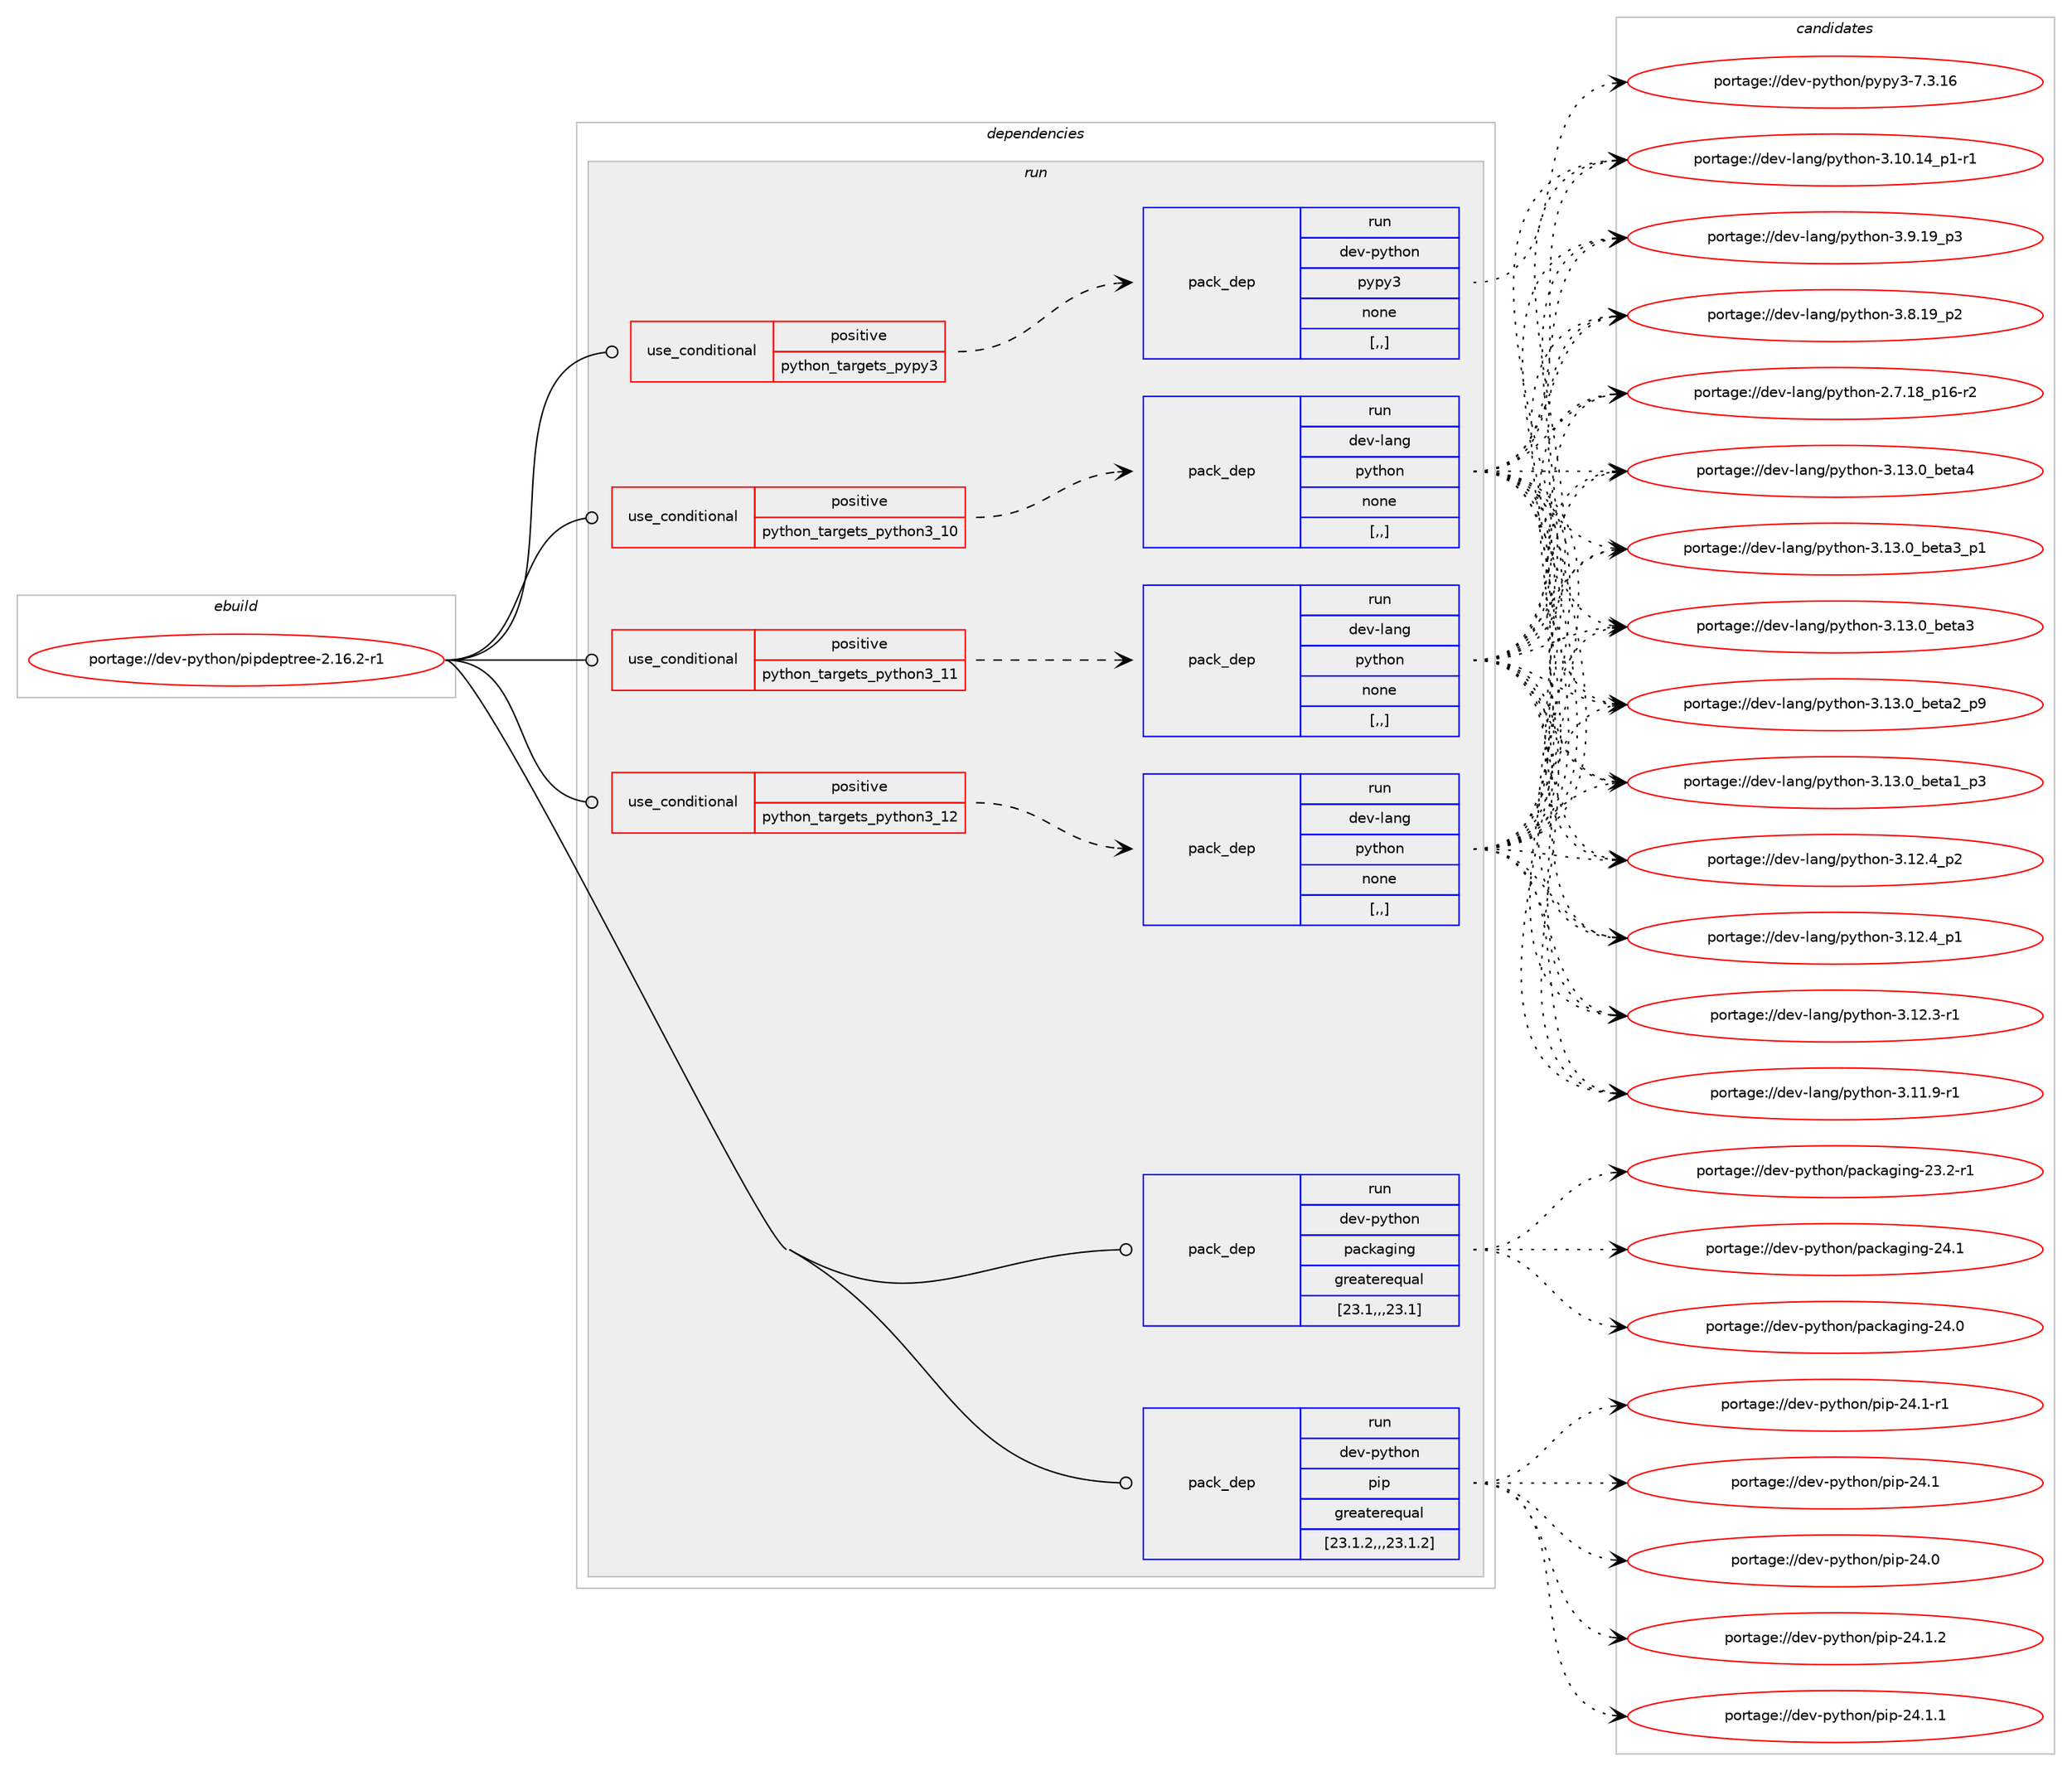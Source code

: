 digraph prolog {

# *************
# Graph options
# *************

newrank=true;
concentrate=true;
compound=true;
graph [rankdir=LR,fontname=Helvetica,fontsize=10,ranksep=1.5];#, ranksep=2.5, nodesep=0.2];
edge  [arrowhead=vee];
node  [fontname=Helvetica,fontsize=10];

# **********
# The ebuild
# **********

subgraph cluster_leftcol {
color=gray;
label=<<i>ebuild</i>>;
id [label="portage://dev-python/pipdeptree-2.16.2-r1", color=red, width=4, href="../dev-python/pipdeptree-2.16.2-r1.svg"];
}

# ****************
# The dependencies
# ****************

subgraph cluster_midcol {
color=gray;
label=<<i>dependencies</i>>;
subgraph cluster_compile {
fillcolor="#eeeeee";
style=filled;
label=<<i>compile</i>>;
}
subgraph cluster_compileandrun {
fillcolor="#eeeeee";
style=filled;
label=<<i>compile and run</i>>;
}
subgraph cluster_run {
fillcolor="#eeeeee";
style=filled;
label=<<i>run</i>>;
subgraph cond36386 {
dependency155394 [label=<<TABLE BORDER="0" CELLBORDER="1" CELLSPACING="0" CELLPADDING="4"><TR><TD ROWSPAN="3" CELLPADDING="10">use_conditional</TD></TR><TR><TD>positive</TD></TR><TR><TD>python_targets_pypy3</TD></TR></TABLE>>, shape=none, color=red];
subgraph pack117753 {
dependency155395 [label=<<TABLE BORDER="0" CELLBORDER="1" CELLSPACING="0" CELLPADDING="4" WIDTH="220"><TR><TD ROWSPAN="6" CELLPADDING="30">pack_dep</TD></TR><TR><TD WIDTH="110">run</TD></TR><TR><TD>dev-python</TD></TR><TR><TD>pypy3</TD></TR><TR><TD>none</TD></TR><TR><TD>[,,]</TD></TR></TABLE>>, shape=none, color=blue];
}
dependency155394:e -> dependency155395:w [weight=20,style="dashed",arrowhead="vee"];
}
id:e -> dependency155394:w [weight=20,style="solid",arrowhead="odot"];
subgraph cond36387 {
dependency155396 [label=<<TABLE BORDER="0" CELLBORDER="1" CELLSPACING="0" CELLPADDING="4"><TR><TD ROWSPAN="3" CELLPADDING="10">use_conditional</TD></TR><TR><TD>positive</TD></TR><TR><TD>python_targets_python3_10</TD></TR></TABLE>>, shape=none, color=red];
subgraph pack117754 {
dependency155397 [label=<<TABLE BORDER="0" CELLBORDER="1" CELLSPACING="0" CELLPADDING="4" WIDTH="220"><TR><TD ROWSPAN="6" CELLPADDING="30">pack_dep</TD></TR><TR><TD WIDTH="110">run</TD></TR><TR><TD>dev-lang</TD></TR><TR><TD>python</TD></TR><TR><TD>none</TD></TR><TR><TD>[,,]</TD></TR></TABLE>>, shape=none, color=blue];
}
dependency155396:e -> dependency155397:w [weight=20,style="dashed",arrowhead="vee"];
}
id:e -> dependency155396:w [weight=20,style="solid",arrowhead="odot"];
subgraph cond36388 {
dependency155398 [label=<<TABLE BORDER="0" CELLBORDER="1" CELLSPACING="0" CELLPADDING="4"><TR><TD ROWSPAN="3" CELLPADDING="10">use_conditional</TD></TR><TR><TD>positive</TD></TR><TR><TD>python_targets_python3_11</TD></TR></TABLE>>, shape=none, color=red];
subgraph pack117755 {
dependency155399 [label=<<TABLE BORDER="0" CELLBORDER="1" CELLSPACING="0" CELLPADDING="4" WIDTH="220"><TR><TD ROWSPAN="6" CELLPADDING="30">pack_dep</TD></TR><TR><TD WIDTH="110">run</TD></TR><TR><TD>dev-lang</TD></TR><TR><TD>python</TD></TR><TR><TD>none</TD></TR><TR><TD>[,,]</TD></TR></TABLE>>, shape=none, color=blue];
}
dependency155398:e -> dependency155399:w [weight=20,style="dashed",arrowhead="vee"];
}
id:e -> dependency155398:w [weight=20,style="solid",arrowhead="odot"];
subgraph cond36389 {
dependency155400 [label=<<TABLE BORDER="0" CELLBORDER="1" CELLSPACING="0" CELLPADDING="4"><TR><TD ROWSPAN="3" CELLPADDING="10">use_conditional</TD></TR><TR><TD>positive</TD></TR><TR><TD>python_targets_python3_12</TD></TR></TABLE>>, shape=none, color=red];
subgraph pack117756 {
dependency155401 [label=<<TABLE BORDER="0" CELLBORDER="1" CELLSPACING="0" CELLPADDING="4" WIDTH="220"><TR><TD ROWSPAN="6" CELLPADDING="30">pack_dep</TD></TR><TR><TD WIDTH="110">run</TD></TR><TR><TD>dev-lang</TD></TR><TR><TD>python</TD></TR><TR><TD>none</TD></TR><TR><TD>[,,]</TD></TR></TABLE>>, shape=none, color=blue];
}
dependency155400:e -> dependency155401:w [weight=20,style="dashed",arrowhead="vee"];
}
id:e -> dependency155400:w [weight=20,style="solid",arrowhead="odot"];
subgraph pack117757 {
dependency155402 [label=<<TABLE BORDER="0" CELLBORDER="1" CELLSPACING="0" CELLPADDING="4" WIDTH="220"><TR><TD ROWSPAN="6" CELLPADDING="30">pack_dep</TD></TR><TR><TD WIDTH="110">run</TD></TR><TR><TD>dev-python</TD></TR><TR><TD>packaging</TD></TR><TR><TD>greaterequal</TD></TR><TR><TD>[23.1,,,23.1]</TD></TR></TABLE>>, shape=none, color=blue];
}
id:e -> dependency155402:w [weight=20,style="solid",arrowhead="odot"];
subgraph pack117758 {
dependency155403 [label=<<TABLE BORDER="0" CELLBORDER="1" CELLSPACING="0" CELLPADDING="4" WIDTH="220"><TR><TD ROWSPAN="6" CELLPADDING="30">pack_dep</TD></TR><TR><TD WIDTH="110">run</TD></TR><TR><TD>dev-python</TD></TR><TR><TD>pip</TD></TR><TR><TD>greaterequal</TD></TR><TR><TD>[23.1.2,,,23.1.2]</TD></TR></TABLE>>, shape=none, color=blue];
}
id:e -> dependency155403:w [weight=20,style="solid",arrowhead="odot"];
}
}

# **************
# The candidates
# **************

subgraph cluster_choices {
rank=same;
color=gray;
label=<<i>candidates</i>>;

subgraph choice117753 {
color=black;
nodesep=1;
choice10010111845112121116104111110471121211121215145554651464954 [label="portage://dev-python/pypy3-7.3.16", color=red, width=4,href="../dev-python/pypy3-7.3.16.svg"];
dependency155395:e -> choice10010111845112121116104111110471121211121215145554651464954:w [style=dotted,weight="100"];
}
subgraph choice117754 {
color=black;
nodesep=1;
choice1001011184510897110103471121211161041111104551464951464895981011169752 [label="portage://dev-lang/python-3.13.0_beta4", color=red, width=4,href="../dev-lang/python-3.13.0_beta4.svg"];
choice10010111845108971101034711212111610411111045514649514648959810111697519511249 [label="portage://dev-lang/python-3.13.0_beta3_p1", color=red, width=4,href="../dev-lang/python-3.13.0_beta3_p1.svg"];
choice1001011184510897110103471121211161041111104551464951464895981011169751 [label="portage://dev-lang/python-3.13.0_beta3", color=red, width=4,href="../dev-lang/python-3.13.0_beta3.svg"];
choice10010111845108971101034711212111610411111045514649514648959810111697509511257 [label="portage://dev-lang/python-3.13.0_beta2_p9", color=red, width=4,href="../dev-lang/python-3.13.0_beta2_p9.svg"];
choice10010111845108971101034711212111610411111045514649514648959810111697499511251 [label="portage://dev-lang/python-3.13.0_beta1_p3", color=red, width=4,href="../dev-lang/python-3.13.0_beta1_p3.svg"];
choice100101118451089711010347112121116104111110455146495046529511250 [label="portage://dev-lang/python-3.12.4_p2", color=red, width=4,href="../dev-lang/python-3.12.4_p2.svg"];
choice100101118451089711010347112121116104111110455146495046529511249 [label="portage://dev-lang/python-3.12.4_p1", color=red, width=4,href="../dev-lang/python-3.12.4_p1.svg"];
choice100101118451089711010347112121116104111110455146495046514511449 [label="portage://dev-lang/python-3.12.3-r1", color=red, width=4,href="../dev-lang/python-3.12.3-r1.svg"];
choice100101118451089711010347112121116104111110455146494946574511449 [label="portage://dev-lang/python-3.11.9-r1", color=red, width=4,href="../dev-lang/python-3.11.9-r1.svg"];
choice100101118451089711010347112121116104111110455146494846495295112494511449 [label="portage://dev-lang/python-3.10.14_p1-r1", color=red, width=4,href="../dev-lang/python-3.10.14_p1-r1.svg"];
choice100101118451089711010347112121116104111110455146574649579511251 [label="portage://dev-lang/python-3.9.19_p3", color=red, width=4,href="../dev-lang/python-3.9.19_p3.svg"];
choice100101118451089711010347112121116104111110455146564649579511250 [label="portage://dev-lang/python-3.8.19_p2", color=red, width=4,href="../dev-lang/python-3.8.19_p2.svg"];
choice100101118451089711010347112121116104111110455046554649569511249544511450 [label="portage://dev-lang/python-2.7.18_p16-r2", color=red, width=4,href="../dev-lang/python-2.7.18_p16-r2.svg"];
dependency155397:e -> choice1001011184510897110103471121211161041111104551464951464895981011169752:w [style=dotted,weight="100"];
dependency155397:e -> choice10010111845108971101034711212111610411111045514649514648959810111697519511249:w [style=dotted,weight="100"];
dependency155397:e -> choice1001011184510897110103471121211161041111104551464951464895981011169751:w [style=dotted,weight="100"];
dependency155397:e -> choice10010111845108971101034711212111610411111045514649514648959810111697509511257:w [style=dotted,weight="100"];
dependency155397:e -> choice10010111845108971101034711212111610411111045514649514648959810111697499511251:w [style=dotted,weight="100"];
dependency155397:e -> choice100101118451089711010347112121116104111110455146495046529511250:w [style=dotted,weight="100"];
dependency155397:e -> choice100101118451089711010347112121116104111110455146495046529511249:w [style=dotted,weight="100"];
dependency155397:e -> choice100101118451089711010347112121116104111110455146495046514511449:w [style=dotted,weight="100"];
dependency155397:e -> choice100101118451089711010347112121116104111110455146494946574511449:w [style=dotted,weight="100"];
dependency155397:e -> choice100101118451089711010347112121116104111110455146494846495295112494511449:w [style=dotted,weight="100"];
dependency155397:e -> choice100101118451089711010347112121116104111110455146574649579511251:w [style=dotted,weight="100"];
dependency155397:e -> choice100101118451089711010347112121116104111110455146564649579511250:w [style=dotted,weight="100"];
dependency155397:e -> choice100101118451089711010347112121116104111110455046554649569511249544511450:w [style=dotted,weight="100"];
}
subgraph choice117755 {
color=black;
nodesep=1;
choice1001011184510897110103471121211161041111104551464951464895981011169752 [label="portage://dev-lang/python-3.13.0_beta4", color=red, width=4,href="../dev-lang/python-3.13.0_beta4.svg"];
choice10010111845108971101034711212111610411111045514649514648959810111697519511249 [label="portage://dev-lang/python-3.13.0_beta3_p1", color=red, width=4,href="../dev-lang/python-3.13.0_beta3_p1.svg"];
choice1001011184510897110103471121211161041111104551464951464895981011169751 [label="portage://dev-lang/python-3.13.0_beta3", color=red, width=4,href="../dev-lang/python-3.13.0_beta3.svg"];
choice10010111845108971101034711212111610411111045514649514648959810111697509511257 [label="portage://dev-lang/python-3.13.0_beta2_p9", color=red, width=4,href="../dev-lang/python-3.13.0_beta2_p9.svg"];
choice10010111845108971101034711212111610411111045514649514648959810111697499511251 [label="portage://dev-lang/python-3.13.0_beta1_p3", color=red, width=4,href="../dev-lang/python-3.13.0_beta1_p3.svg"];
choice100101118451089711010347112121116104111110455146495046529511250 [label="portage://dev-lang/python-3.12.4_p2", color=red, width=4,href="../dev-lang/python-3.12.4_p2.svg"];
choice100101118451089711010347112121116104111110455146495046529511249 [label="portage://dev-lang/python-3.12.4_p1", color=red, width=4,href="../dev-lang/python-3.12.4_p1.svg"];
choice100101118451089711010347112121116104111110455146495046514511449 [label="portage://dev-lang/python-3.12.3-r1", color=red, width=4,href="../dev-lang/python-3.12.3-r1.svg"];
choice100101118451089711010347112121116104111110455146494946574511449 [label="portage://dev-lang/python-3.11.9-r1", color=red, width=4,href="../dev-lang/python-3.11.9-r1.svg"];
choice100101118451089711010347112121116104111110455146494846495295112494511449 [label="portage://dev-lang/python-3.10.14_p1-r1", color=red, width=4,href="../dev-lang/python-3.10.14_p1-r1.svg"];
choice100101118451089711010347112121116104111110455146574649579511251 [label="portage://dev-lang/python-3.9.19_p3", color=red, width=4,href="../dev-lang/python-3.9.19_p3.svg"];
choice100101118451089711010347112121116104111110455146564649579511250 [label="portage://dev-lang/python-3.8.19_p2", color=red, width=4,href="../dev-lang/python-3.8.19_p2.svg"];
choice100101118451089711010347112121116104111110455046554649569511249544511450 [label="portage://dev-lang/python-2.7.18_p16-r2", color=red, width=4,href="../dev-lang/python-2.7.18_p16-r2.svg"];
dependency155399:e -> choice1001011184510897110103471121211161041111104551464951464895981011169752:w [style=dotted,weight="100"];
dependency155399:e -> choice10010111845108971101034711212111610411111045514649514648959810111697519511249:w [style=dotted,weight="100"];
dependency155399:e -> choice1001011184510897110103471121211161041111104551464951464895981011169751:w [style=dotted,weight="100"];
dependency155399:e -> choice10010111845108971101034711212111610411111045514649514648959810111697509511257:w [style=dotted,weight="100"];
dependency155399:e -> choice10010111845108971101034711212111610411111045514649514648959810111697499511251:w [style=dotted,weight="100"];
dependency155399:e -> choice100101118451089711010347112121116104111110455146495046529511250:w [style=dotted,weight="100"];
dependency155399:e -> choice100101118451089711010347112121116104111110455146495046529511249:w [style=dotted,weight="100"];
dependency155399:e -> choice100101118451089711010347112121116104111110455146495046514511449:w [style=dotted,weight="100"];
dependency155399:e -> choice100101118451089711010347112121116104111110455146494946574511449:w [style=dotted,weight="100"];
dependency155399:e -> choice100101118451089711010347112121116104111110455146494846495295112494511449:w [style=dotted,weight="100"];
dependency155399:e -> choice100101118451089711010347112121116104111110455146574649579511251:w [style=dotted,weight="100"];
dependency155399:e -> choice100101118451089711010347112121116104111110455146564649579511250:w [style=dotted,weight="100"];
dependency155399:e -> choice100101118451089711010347112121116104111110455046554649569511249544511450:w [style=dotted,weight="100"];
}
subgraph choice117756 {
color=black;
nodesep=1;
choice1001011184510897110103471121211161041111104551464951464895981011169752 [label="portage://dev-lang/python-3.13.0_beta4", color=red, width=4,href="../dev-lang/python-3.13.0_beta4.svg"];
choice10010111845108971101034711212111610411111045514649514648959810111697519511249 [label="portage://dev-lang/python-3.13.0_beta3_p1", color=red, width=4,href="../dev-lang/python-3.13.0_beta3_p1.svg"];
choice1001011184510897110103471121211161041111104551464951464895981011169751 [label="portage://dev-lang/python-3.13.0_beta3", color=red, width=4,href="../dev-lang/python-3.13.0_beta3.svg"];
choice10010111845108971101034711212111610411111045514649514648959810111697509511257 [label="portage://dev-lang/python-3.13.0_beta2_p9", color=red, width=4,href="../dev-lang/python-3.13.0_beta2_p9.svg"];
choice10010111845108971101034711212111610411111045514649514648959810111697499511251 [label="portage://dev-lang/python-3.13.0_beta1_p3", color=red, width=4,href="../dev-lang/python-3.13.0_beta1_p3.svg"];
choice100101118451089711010347112121116104111110455146495046529511250 [label="portage://dev-lang/python-3.12.4_p2", color=red, width=4,href="../dev-lang/python-3.12.4_p2.svg"];
choice100101118451089711010347112121116104111110455146495046529511249 [label="portage://dev-lang/python-3.12.4_p1", color=red, width=4,href="../dev-lang/python-3.12.4_p1.svg"];
choice100101118451089711010347112121116104111110455146495046514511449 [label="portage://dev-lang/python-3.12.3-r1", color=red, width=4,href="../dev-lang/python-3.12.3-r1.svg"];
choice100101118451089711010347112121116104111110455146494946574511449 [label="portage://dev-lang/python-3.11.9-r1", color=red, width=4,href="../dev-lang/python-3.11.9-r1.svg"];
choice100101118451089711010347112121116104111110455146494846495295112494511449 [label="portage://dev-lang/python-3.10.14_p1-r1", color=red, width=4,href="../dev-lang/python-3.10.14_p1-r1.svg"];
choice100101118451089711010347112121116104111110455146574649579511251 [label="portage://dev-lang/python-3.9.19_p3", color=red, width=4,href="../dev-lang/python-3.9.19_p3.svg"];
choice100101118451089711010347112121116104111110455146564649579511250 [label="portage://dev-lang/python-3.8.19_p2", color=red, width=4,href="../dev-lang/python-3.8.19_p2.svg"];
choice100101118451089711010347112121116104111110455046554649569511249544511450 [label="portage://dev-lang/python-2.7.18_p16-r2", color=red, width=4,href="../dev-lang/python-2.7.18_p16-r2.svg"];
dependency155401:e -> choice1001011184510897110103471121211161041111104551464951464895981011169752:w [style=dotted,weight="100"];
dependency155401:e -> choice10010111845108971101034711212111610411111045514649514648959810111697519511249:w [style=dotted,weight="100"];
dependency155401:e -> choice1001011184510897110103471121211161041111104551464951464895981011169751:w [style=dotted,weight="100"];
dependency155401:e -> choice10010111845108971101034711212111610411111045514649514648959810111697509511257:w [style=dotted,weight="100"];
dependency155401:e -> choice10010111845108971101034711212111610411111045514649514648959810111697499511251:w [style=dotted,weight="100"];
dependency155401:e -> choice100101118451089711010347112121116104111110455146495046529511250:w [style=dotted,weight="100"];
dependency155401:e -> choice100101118451089711010347112121116104111110455146495046529511249:w [style=dotted,weight="100"];
dependency155401:e -> choice100101118451089711010347112121116104111110455146495046514511449:w [style=dotted,weight="100"];
dependency155401:e -> choice100101118451089711010347112121116104111110455146494946574511449:w [style=dotted,weight="100"];
dependency155401:e -> choice100101118451089711010347112121116104111110455146494846495295112494511449:w [style=dotted,weight="100"];
dependency155401:e -> choice100101118451089711010347112121116104111110455146574649579511251:w [style=dotted,weight="100"];
dependency155401:e -> choice100101118451089711010347112121116104111110455146564649579511250:w [style=dotted,weight="100"];
dependency155401:e -> choice100101118451089711010347112121116104111110455046554649569511249544511450:w [style=dotted,weight="100"];
}
subgraph choice117757 {
color=black;
nodesep=1;
choice10010111845112121116104111110471129799107971031051101034550524649 [label="portage://dev-python/packaging-24.1", color=red, width=4,href="../dev-python/packaging-24.1.svg"];
choice10010111845112121116104111110471129799107971031051101034550524648 [label="portage://dev-python/packaging-24.0", color=red, width=4,href="../dev-python/packaging-24.0.svg"];
choice100101118451121211161041111104711297991079710310511010345505146504511449 [label="portage://dev-python/packaging-23.2-r1", color=red, width=4,href="../dev-python/packaging-23.2-r1.svg"];
dependency155402:e -> choice10010111845112121116104111110471129799107971031051101034550524649:w [style=dotted,weight="100"];
dependency155402:e -> choice10010111845112121116104111110471129799107971031051101034550524648:w [style=dotted,weight="100"];
dependency155402:e -> choice100101118451121211161041111104711297991079710310511010345505146504511449:w [style=dotted,weight="100"];
}
subgraph choice117758 {
color=black;
nodesep=1;
choice100101118451121211161041111104711210511245505246494650 [label="portage://dev-python/pip-24.1.2", color=red, width=4,href="../dev-python/pip-24.1.2.svg"];
choice100101118451121211161041111104711210511245505246494649 [label="portage://dev-python/pip-24.1.1", color=red, width=4,href="../dev-python/pip-24.1.1.svg"];
choice100101118451121211161041111104711210511245505246494511449 [label="portage://dev-python/pip-24.1-r1", color=red, width=4,href="../dev-python/pip-24.1-r1.svg"];
choice10010111845112121116104111110471121051124550524649 [label="portage://dev-python/pip-24.1", color=red, width=4,href="../dev-python/pip-24.1.svg"];
choice10010111845112121116104111110471121051124550524648 [label="portage://dev-python/pip-24.0", color=red, width=4,href="../dev-python/pip-24.0.svg"];
dependency155403:e -> choice100101118451121211161041111104711210511245505246494650:w [style=dotted,weight="100"];
dependency155403:e -> choice100101118451121211161041111104711210511245505246494649:w [style=dotted,weight="100"];
dependency155403:e -> choice100101118451121211161041111104711210511245505246494511449:w [style=dotted,weight="100"];
dependency155403:e -> choice10010111845112121116104111110471121051124550524649:w [style=dotted,weight="100"];
dependency155403:e -> choice10010111845112121116104111110471121051124550524648:w [style=dotted,weight="100"];
}
}

}
